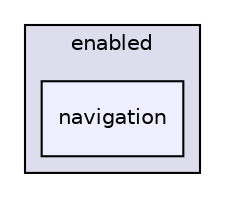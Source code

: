 digraph "modules/enabled/navigation" {
  compound=true
  node [ fontsize="10", fontname="Helvetica"];
  edge [ labelfontsize="10", labelfontname="Helvetica"];
  subgraph clusterdir_378ef3c682277ef2d15fb43e7be64692 {
    graph [ bgcolor="#ddddee", pencolor="black", label="enabled" fontname="Helvetica", fontsize="10", URL="dir_378ef3c682277ef2d15fb43e7be64692.html"]
  dir_52be302766c3322778c0f24779a2e98a [shape=box, label="navigation", style="filled", fillcolor="#eeeeff", pencolor="black", URL="dir_52be302766c3322778c0f24779a2e98a.html"];
  }
}
